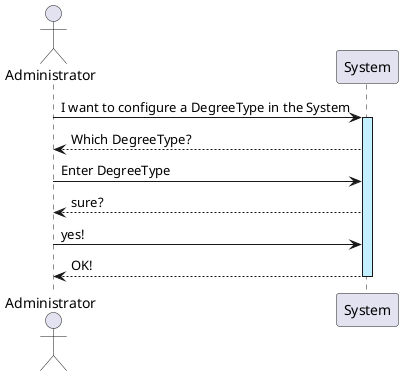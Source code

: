 @startuml
actor Administrator

Administrator -> System ++ #application: I want to configure a DegreeType in the System
System --> Administrator: Which DegreeType?
Administrator -> System: Enter DegreeType
System --> Administrator : sure?
Administrator -> System: yes!
System --> Administrator --: OK!


@enduml
